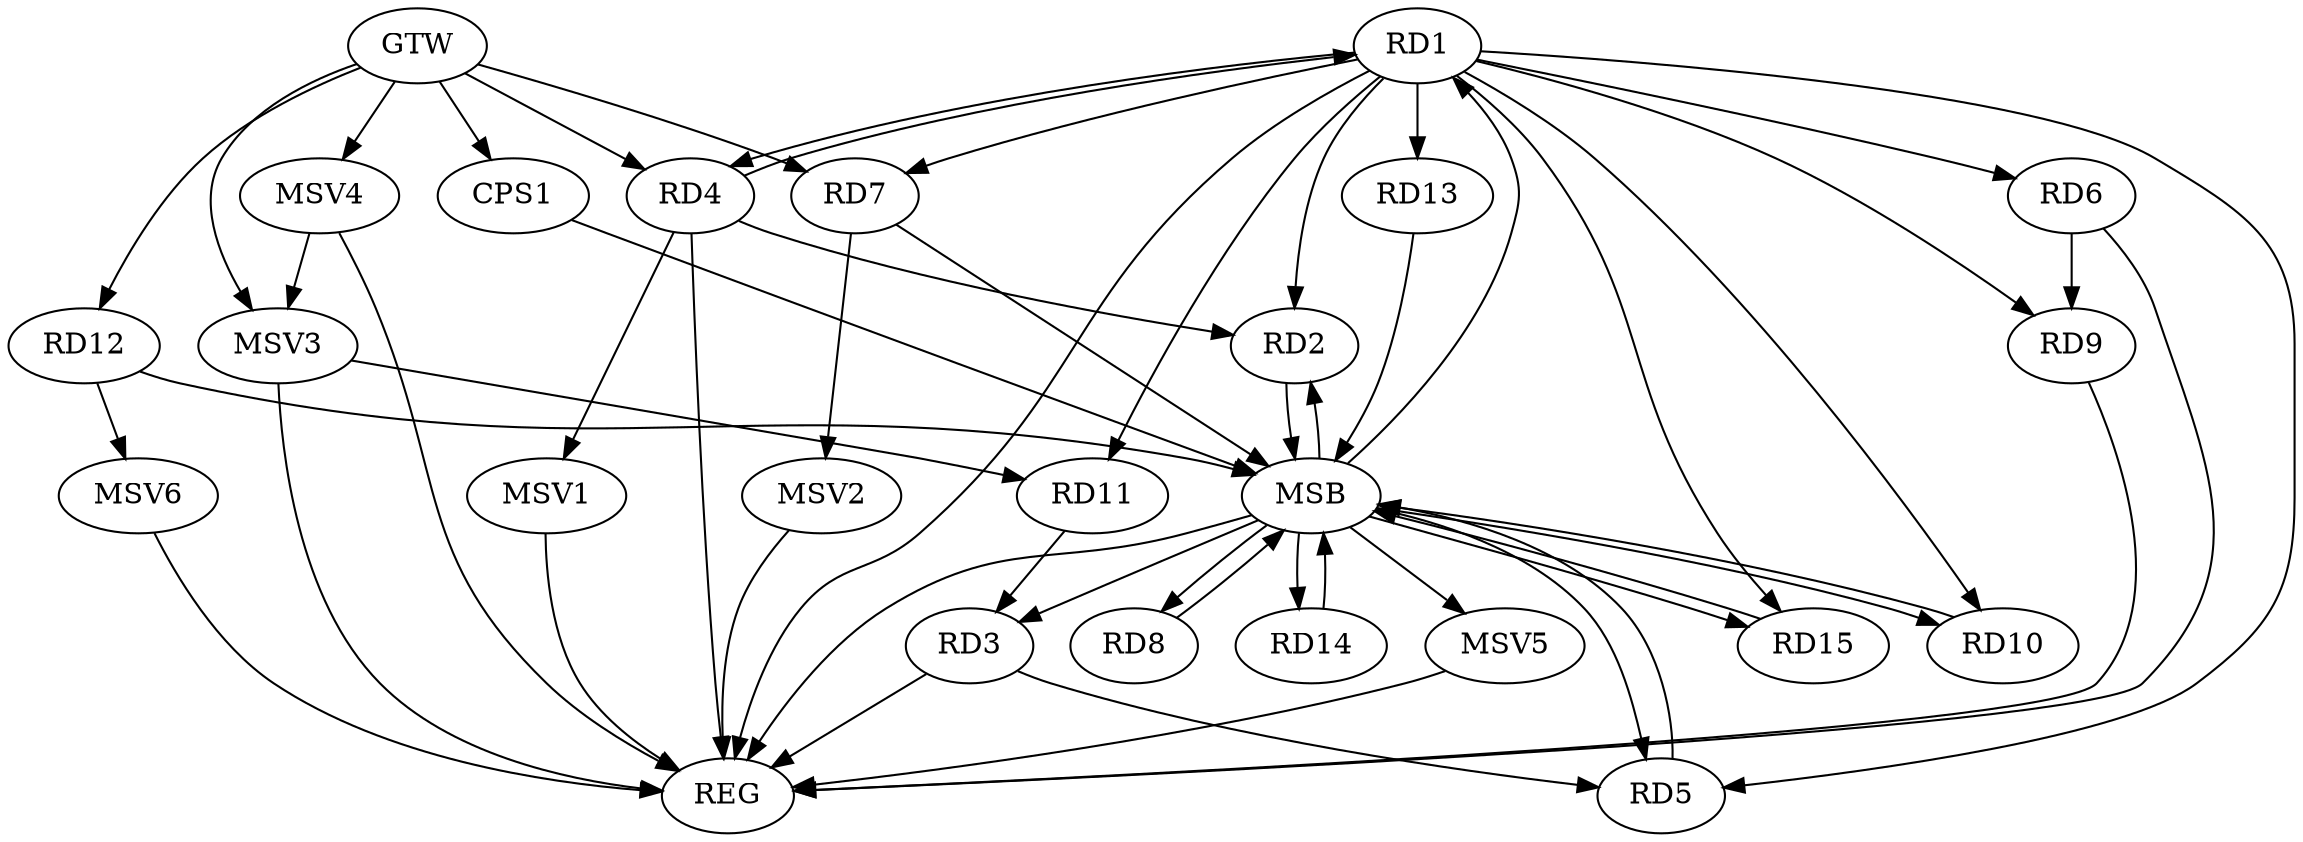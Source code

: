 strict digraph G {
  RD1 [ label="RD1" ];
  RD2 [ label="RD2" ];
  RD3 [ label="RD3" ];
  RD4 [ label="RD4" ];
  RD5 [ label="RD5" ];
  RD6 [ label="RD6" ];
  RD7 [ label="RD7" ];
  RD8 [ label="RD8" ];
  RD9 [ label="RD9" ];
  RD10 [ label="RD10" ];
  RD11 [ label="RD11" ];
  RD12 [ label="RD12" ];
  RD13 [ label="RD13" ];
  RD14 [ label="RD14" ];
  RD15 [ label="RD15" ];
  CPS1 [ label="CPS1" ];
  GTW [ label="GTW" ];
  REG [ label="REG" ];
  MSB [ label="MSB" ];
  MSV1 [ label="MSV1" ];
  MSV2 [ label="MSV2" ];
  MSV3 [ label="MSV3" ];
  MSV4 [ label="MSV4" ];
  MSV5 [ label="MSV5" ];
  MSV6 [ label="MSV6" ];
  RD4 -> RD1;
  RD1 -> RD5;
  RD1 -> RD9;
  RD1 -> RD11;
  RD4 -> RD2;
  RD3 -> RD5;
  RD11 -> RD3;
  RD6 -> RD9;
  GTW -> RD4;
  GTW -> RD7;
  GTW -> RD12;
  GTW -> CPS1;
  RD1 -> REG;
  RD3 -> REG;
  RD4 -> REG;
  RD6 -> REG;
  RD9 -> REG;
  RD2 -> MSB;
  MSB -> RD8;
  MSB -> RD14;
  MSB -> REG;
  RD5 -> MSB;
  RD7 -> MSB;
  MSB -> RD1;
  MSB -> RD3;
  RD8 -> MSB;
  MSB -> RD2;
  RD10 -> MSB;
  RD12 -> MSB;
  RD13 -> MSB;
  MSB -> RD10;
  MSB -> RD15;
  RD14 -> MSB;
  RD15 -> MSB;
  CPS1 -> MSB;
  MSB -> RD5;
  RD1 -> RD13;
  RD1 -> RD4;
  RD1 -> RD6;
  RD1 -> RD10;
  RD1 -> RD7;
  RD1 -> RD2;
  RD1 -> RD15;
  RD4 -> MSV1;
  MSV1 -> REG;
  RD7 -> MSV2;
  MSV2 -> REG;
  MSV3 -> RD11;
  GTW -> MSV3;
  MSV3 -> REG;
  MSV4 -> MSV3;
  GTW -> MSV4;
  MSV4 -> REG;
  MSB -> MSV5;
  MSV5 -> REG;
  RD12 -> MSV6;
  MSV6 -> REG;
}
